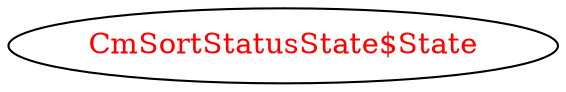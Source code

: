 digraph dependencyGraph {
 concentrate=true;
 ranksep="2.0";
 rankdir="LR"; 
 splines="ortho";
"CmSortStatusState$State" [fontcolor="red"];
}
